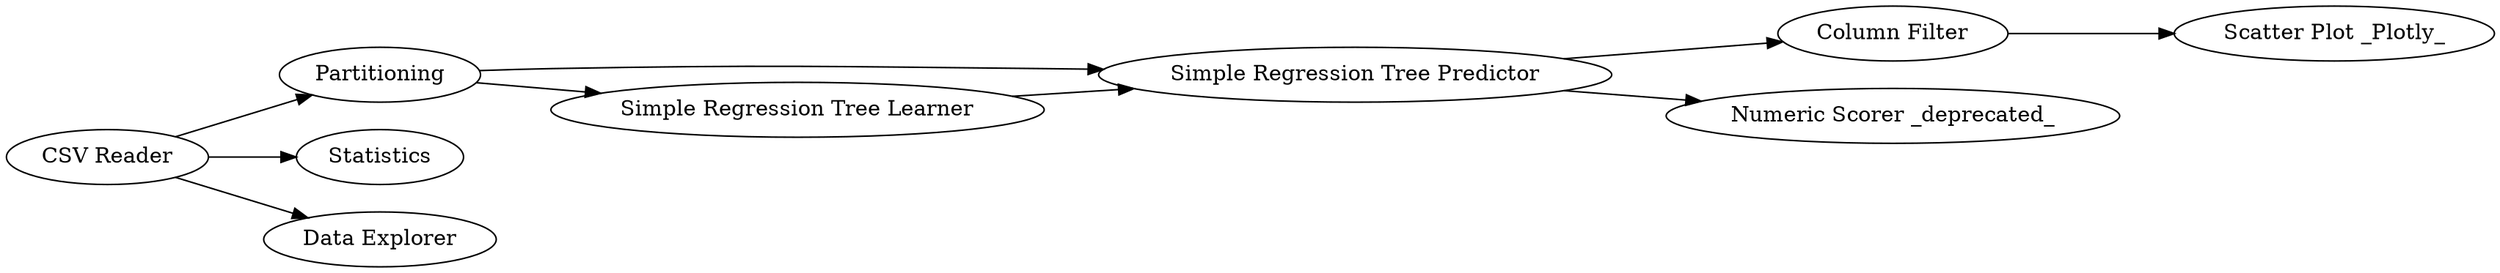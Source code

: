 digraph {
	11 -> 10
	1 -> 4
	11 -> 9
	1 -> 11
	12 -> 14
	10 -> 8
	9 -> 10
	10 -> 12
	1 -> 3
	14 [label="Scatter Plot _Plotly_"]
	1 [label="CSV Reader"]
	9 [label="Simple Regression Tree Learner"]
	11 [label=Partitioning]
	4 [label=Statistics]
	8 [label="Numeric Scorer _deprecated_"]
	12 [label="Column Filter"]
	3 [label="Data Explorer"]
	10 [label="Simple Regression Tree Predictor"]
	rankdir=LR
}
